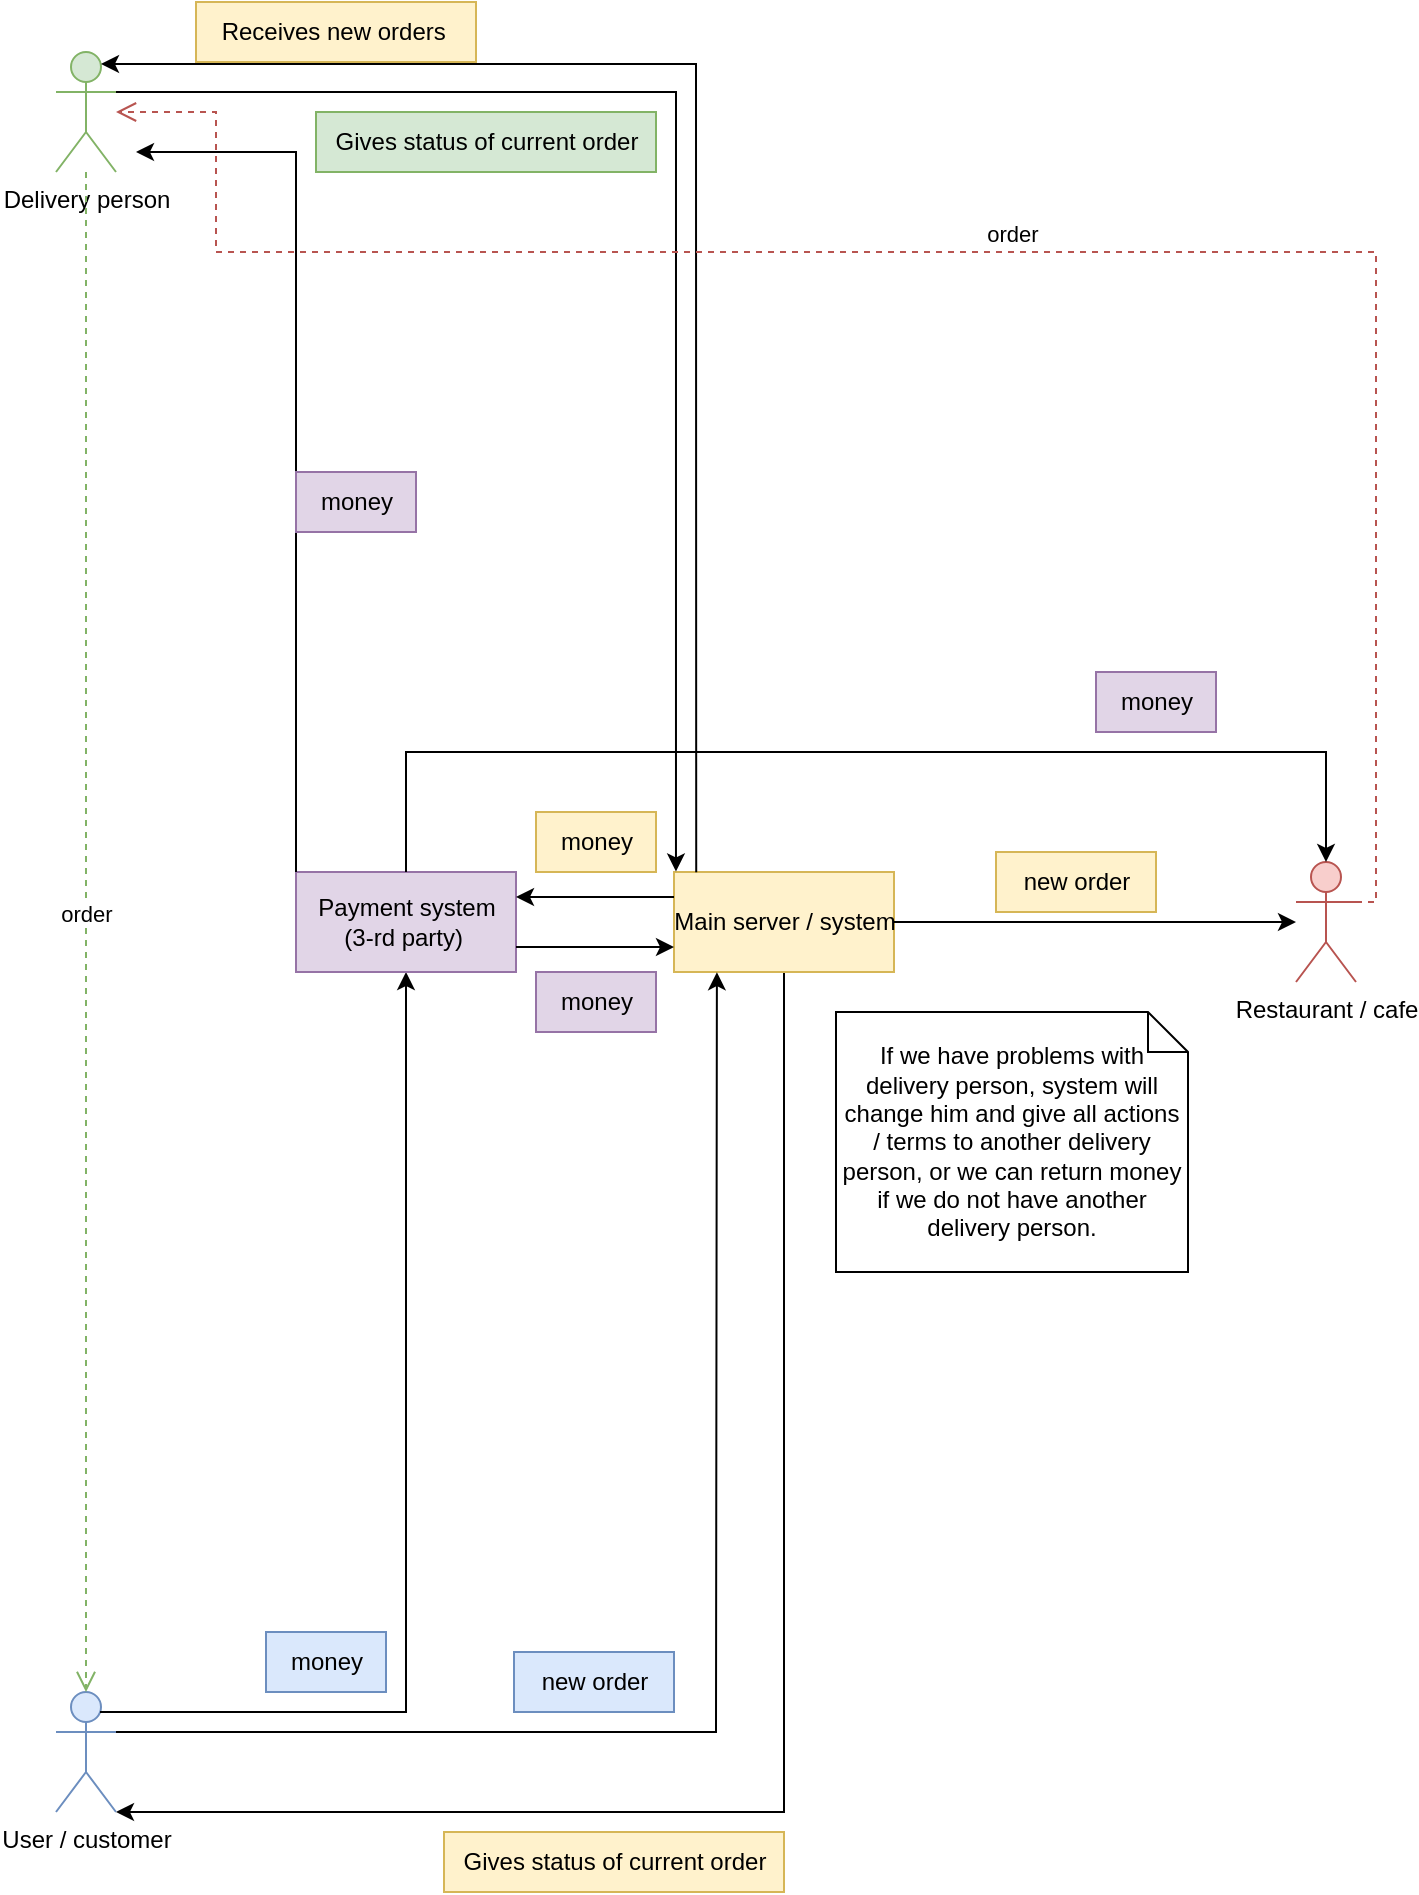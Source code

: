 <mxfile version="20.5.1" type="github">
  <diagram id="9pgWwluBCteegxhIgcZV" name="Страница 1">
    <mxGraphModel dx="1038" dy="575" grid="1" gridSize="10" guides="1" tooltips="1" connect="1" arrows="1" fold="1" page="1" pageScale="1" pageWidth="827" pageHeight="1169" math="0" shadow="0">
      <root>
        <mxCell id="0" />
        <mxCell id="1" parent="0" />
        <mxCell id="lhkehTmAOrM0mfdr_SEo-1" value="Restaurant / cafe" style="shape=umlActor;verticalLabelPosition=bottom;verticalAlign=top;html=1;outlineConnect=0;fillColor=#f8cecc;strokeColor=#b85450;" parent="1" vertex="1">
          <mxGeometry x="670" y="455" width="30" height="60" as="geometry" />
        </mxCell>
        <mxCell id="N1njmyorijqHZyylZuGq-3" style="edgeStyle=orthogonalEdgeStyle;rounded=0;orthogonalLoop=1;jettySize=auto;html=1;exitX=0.5;exitY=1;exitDx=0;exitDy=0;entryX=1;entryY=1;entryDx=0;entryDy=0;entryPerimeter=0;" parent="1" source="lhkehTmAOrM0mfdr_SEo-2" target="lhkehTmAOrM0mfdr_SEo-8" edge="1">
          <mxGeometry relative="1" as="geometry">
            <Array as="points">
              <mxPoint x="414" y="930" />
            </Array>
          </mxGeometry>
        </mxCell>
        <mxCell id="lhkehTmAOrM0mfdr_SEo-2" value="Main server / system" style="html=1;fillColor=#fff2cc;strokeColor=#d6b656;" parent="1" vertex="1">
          <mxGeometry x="359" y="460" width="110" height="50" as="geometry" />
        </mxCell>
        <mxCell id="lhkehTmAOrM0mfdr_SEo-3" value="Delivery person" style="shape=umlActor;verticalLabelPosition=bottom;verticalAlign=top;html=1;outlineConnect=0;fillColor=#d5e8d4;strokeColor=#82b366;" parent="1" vertex="1">
          <mxGeometry x="50" y="50" width="30" height="60" as="geometry" />
        </mxCell>
        <mxCell id="lhkehTmAOrM0mfdr_SEo-4" value="" style="endArrow=classic;html=1;rounded=0;exitX=1;exitY=0.333;exitDx=0;exitDy=0;exitPerimeter=0;entryX=0.009;entryY=-0.005;entryDx=0;entryDy=0;entryPerimeter=0;" parent="1" source="lhkehTmAOrM0mfdr_SEo-3" target="lhkehTmAOrM0mfdr_SEo-2" edge="1">
          <mxGeometry width="50" height="50" relative="1" as="geometry">
            <mxPoint x="130" y="290" as="sourcePoint" />
            <mxPoint x="180" y="240" as="targetPoint" />
            <Array as="points">
              <mxPoint x="360" y="70" />
            </Array>
          </mxGeometry>
        </mxCell>
        <mxCell id="lhkehTmAOrM0mfdr_SEo-5" value="Gives status of current order" style="text;html=1;align=center;verticalAlign=middle;resizable=0;points=[];autosize=1;strokeColor=#82b366;fillColor=#d5e8d4;" parent="1" vertex="1">
          <mxGeometry x="180" y="80" width="170" height="30" as="geometry" />
        </mxCell>
        <mxCell id="lhkehTmAOrM0mfdr_SEo-6" value="" style="endArrow=classic;html=1;rounded=0;exitX=0.101;exitY=0.002;exitDx=0;exitDy=0;exitPerimeter=0;entryX=0.75;entryY=0.1;entryDx=0;entryDy=0;entryPerimeter=0;" parent="1" source="lhkehTmAOrM0mfdr_SEo-2" target="lhkehTmAOrM0mfdr_SEo-3" edge="1">
          <mxGeometry width="50" height="50" relative="1" as="geometry">
            <mxPoint x="420" y="330" as="sourcePoint" />
            <mxPoint x="370" y="40" as="targetPoint" />
            <Array as="points">
              <mxPoint x="370" y="56" />
            </Array>
          </mxGeometry>
        </mxCell>
        <mxCell id="lhkehTmAOrM0mfdr_SEo-7" value="Receives new orders&amp;nbsp;" style="text;html=1;align=center;verticalAlign=middle;resizable=0;points=[];autosize=1;strokeColor=#d6b656;fillColor=#fff2cc;" parent="1" vertex="1">
          <mxGeometry x="120" y="25" width="140" height="30" as="geometry" />
        </mxCell>
        <mxCell id="lhkehTmAOrM0mfdr_SEo-8" value="User / customer" style="shape=umlActor;verticalLabelPosition=bottom;verticalAlign=top;html=1;outlineConnect=0;fillColor=#dae8fc;strokeColor=#6c8ebf;" parent="1" vertex="1">
          <mxGeometry x="50" y="870" width="30" height="60" as="geometry" />
        </mxCell>
        <mxCell id="lhkehTmAOrM0mfdr_SEo-9" value="" style="endArrow=classic;html=1;rounded=0;entryX=0.195;entryY=1.002;entryDx=0;entryDy=0;entryPerimeter=0;" parent="1" target="lhkehTmAOrM0mfdr_SEo-2" edge="1">
          <mxGeometry width="50" height="50" relative="1" as="geometry">
            <mxPoint x="80" y="890" as="sourcePoint" />
            <mxPoint x="390" y="770" as="targetPoint" />
            <Array as="points">
              <mxPoint x="380" y="890" />
            </Array>
          </mxGeometry>
        </mxCell>
        <mxCell id="lhkehTmAOrM0mfdr_SEo-10" value="new order" style="text;html=1;align=center;verticalAlign=middle;resizable=0;points=[];autosize=1;strokeColor=#6c8ebf;fillColor=#dae8fc;" parent="1" vertex="1">
          <mxGeometry x="279" y="850" width="80" height="30" as="geometry" />
        </mxCell>
        <mxCell id="lhkehTmAOrM0mfdr_SEo-11" value="" style="endArrow=classic;html=1;rounded=0;entryX=0.5;entryY=1;entryDx=0;entryDy=0;" parent="1" target="lhkehTmAOrM0mfdr_SEo-13" edge="1">
          <mxGeometry width="50" height="50" relative="1" as="geometry">
            <mxPoint x="72" y="880" as="sourcePoint" />
            <mxPoint x="370" y="710" as="targetPoint" />
            <Array as="points">
              <mxPoint x="225" y="880" />
            </Array>
          </mxGeometry>
        </mxCell>
        <mxCell id="lhkehTmAOrM0mfdr_SEo-12" value="money" style="text;html=1;align=center;verticalAlign=middle;resizable=0;points=[];autosize=1;strokeColor=#6c8ebf;fillColor=#dae8fc;" parent="1" vertex="1">
          <mxGeometry x="155" y="840" width="60" height="30" as="geometry" />
        </mxCell>
        <mxCell id="lhkehTmAOrM0mfdr_SEo-13" value="Payment system &lt;br&gt;(3-rd party)&amp;nbsp;" style="html=1;fillColor=#e1d5e7;strokeColor=#9673a6;" parent="1" vertex="1">
          <mxGeometry x="170" y="460" width="110" height="50" as="geometry" />
        </mxCell>
        <mxCell id="lhkehTmAOrM0mfdr_SEo-14" value="" style="endArrow=classic;html=1;rounded=0;exitX=1;exitY=0.75;exitDx=0;exitDy=0;entryX=0;entryY=0.75;entryDx=0;entryDy=0;" parent="1" source="lhkehTmAOrM0mfdr_SEo-13" target="lhkehTmAOrM0mfdr_SEo-2" edge="1">
          <mxGeometry width="50" height="50" relative="1" as="geometry">
            <mxPoint x="295" y="535" as="sourcePoint" />
            <mxPoint x="365" y="520" as="targetPoint" />
          </mxGeometry>
        </mxCell>
        <mxCell id="lhkehTmAOrM0mfdr_SEo-15" value="money" style="text;html=1;align=center;verticalAlign=middle;resizable=0;points=[];autosize=1;strokeColor=#9673a6;fillColor=#e1d5e7;" parent="1" vertex="1">
          <mxGeometry x="290" y="510" width="60" height="30" as="geometry" />
        </mxCell>
        <mxCell id="lhkehTmAOrM0mfdr_SEo-17" value="" style="endArrow=classic;html=1;rounded=0;exitX=0;exitY=0.25;exitDx=0;exitDy=0;entryX=1;entryY=0.25;entryDx=0;entryDy=0;" parent="1" source="lhkehTmAOrM0mfdr_SEo-2" target="lhkehTmAOrM0mfdr_SEo-13" edge="1">
          <mxGeometry width="50" height="50" relative="1" as="geometry">
            <mxPoint x="271" y="440" as="sourcePoint" />
            <mxPoint x="350" y="440" as="targetPoint" />
          </mxGeometry>
        </mxCell>
        <mxCell id="lhkehTmAOrM0mfdr_SEo-18" value="money" style="text;html=1;align=center;verticalAlign=middle;resizable=0;points=[];autosize=1;strokeColor=#d6b656;fillColor=#fff2cc;" parent="1" vertex="1">
          <mxGeometry x="290" y="430" width="60" height="30" as="geometry" />
        </mxCell>
        <mxCell id="lhkehTmAOrM0mfdr_SEo-19" value="order" style="html=1;verticalAlign=bottom;endArrow=open;dashed=1;endSize=8;rounded=0;entryX=0.5;entryY=0;entryDx=0;entryDy=0;entryPerimeter=0;fillColor=#d5e8d4;strokeColor=#82b366;" parent="1" source="lhkehTmAOrM0mfdr_SEo-3" target="lhkehTmAOrM0mfdr_SEo-8" edge="1">
          <mxGeometry relative="1" as="geometry">
            <mxPoint x="170" y="260" as="sourcePoint" />
            <mxPoint x="70" y="410" as="targetPoint" />
          </mxGeometry>
        </mxCell>
        <mxCell id="lhkehTmAOrM0mfdr_SEo-21" value="" style="endArrow=classic;html=1;rounded=0;exitX=1;exitY=0.5;exitDx=0;exitDy=0;" parent="1" source="lhkehTmAOrM0mfdr_SEo-2" target="lhkehTmAOrM0mfdr_SEo-1" edge="1">
          <mxGeometry width="50" height="50" relative="1" as="geometry">
            <mxPoint x="510" y="580" as="sourcePoint" />
            <mxPoint x="560" y="530" as="targetPoint" />
          </mxGeometry>
        </mxCell>
        <mxCell id="lhkehTmAOrM0mfdr_SEo-22" value="new order" style="text;html=1;align=center;verticalAlign=middle;resizable=0;points=[];autosize=1;strokeColor=#d6b656;fillColor=#fff2cc;" parent="1" vertex="1">
          <mxGeometry x="520" y="450" width="80" height="30" as="geometry" />
        </mxCell>
        <mxCell id="lhkehTmAOrM0mfdr_SEo-23" value="" style="endArrow=classic;html=1;rounded=0;exitX=0.5;exitY=0;exitDx=0;exitDy=0;entryX=0.5;entryY=0;entryDx=0;entryDy=0;entryPerimeter=0;" parent="1" source="lhkehTmAOrM0mfdr_SEo-13" target="lhkehTmAOrM0mfdr_SEo-1" edge="1">
          <mxGeometry width="50" height="50" relative="1" as="geometry">
            <mxPoint x="240" y="400" as="sourcePoint" />
            <mxPoint x="680" y="400" as="targetPoint" />
            <Array as="points">
              <mxPoint x="225" y="400" />
              <mxPoint x="685" y="400" />
            </Array>
          </mxGeometry>
        </mxCell>
        <mxCell id="lhkehTmAOrM0mfdr_SEo-24" value="money" style="text;html=1;align=center;verticalAlign=middle;resizable=0;points=[];autosize=1;strokeColor=#9673a6;fillColor=#e1d5e7;" parent="1" vertex="1">
          <mxGeometry x="570" y="360" width="60" height="30" as="geometry" />
        </mxCell>
        <mxCell id="lhkehTmAOrM0mfdr_SEo-25" value="order" style="html=1;verticalAlign=bottom;endArrow=open;dashed=1;endSize=8;rounded=0;exitX=1;exitY=0.333;exitDx=0;exitDy=0;exitPerimeter=0;fillColor=#f8cecc;strokeColor=#b85450;" parent="1" source="lhkehTmAOrM0mfdr_SEo-1" target="lhkehTmAOrM0mfdr_SEo-3" edge="1">
          <mxGeometry relative="1" as="geometry">
            <mxPoint x="820" y="370" as="sourcePoint" />
            <mxPoint x="130" y="80" as="targetPoint" />
            <Array as="points">
              <mxPoint x="710" y="475" />
              <mxPoint x="710" y="150" />
              <mxPoint x="130" y="150" />
              <mxPoint x="130" y="80" />
            </Array>
          </mxGeometry>
        </mxCell>
        <mxCell id="lhkehTmAOrM0mfdr_SEo-26" value="" style="endArrow=classic;html=1;rounded=0;exitX=0;exitY=0;exitDx=0;exitDy=0;" parent="1" source="lhkehTmAOrM0mfdr_SEo-13" edge="1">
          <mxGeometry width="50" height="50" relative="1" as="geometry">
            <mxPoint x="120" y="360" as="sourcePoint" />
            <mxPoint x="90" y="100" as="targetPoint" />
            <Array as="points">
              <mxPoint x="170" y="100" />
            </Array>
          </mxGeometry>
        </mxCell>
        <mxCell id="lhkehTmAOrM0mfdr_SEo-27" value="money" style="text;html=1;align=center;verticalAlign=middle;resizable=0;points=[];autosize=1;strokeColor=#9673a6;fillColor=#e1d5e7;" parent="1" vertex="1">
          <mxGeometry x="170" y="260" width="60" height="30" as="geometry" />
        </mxCell>
        <mxCell id="N1njmyorijqHZyylZuGq-4" value="Gives status of current order" style="text;html=1;align=center;verticalAlign=middle;resizable=0;points=[];autosize=1;strokeColor=#d6b656;fillColor=#fff2cc;" parent="1" vertex="1">
          <mxGeometry x="244" y="940" width="170" height="30" as="geometry" />
        </mxCell>
        <mxCell id="KsRIbK2DY2PyRtYg3Wck-1" value="If we have problems with delivery person, system will change him and give all actions / terms to another delivery person, or we can return money if we do not have another delivery person." style="shape=note;size=20;whiteSpace=wrap;html=1;" vertex="1" parent="1">
          <mxGeometry x="440" y="530" width="176" height="130" as="geometry" />
        </mxCell>
      </root>
    </mxGraphModel>
  </diagram>
</mxfile>
